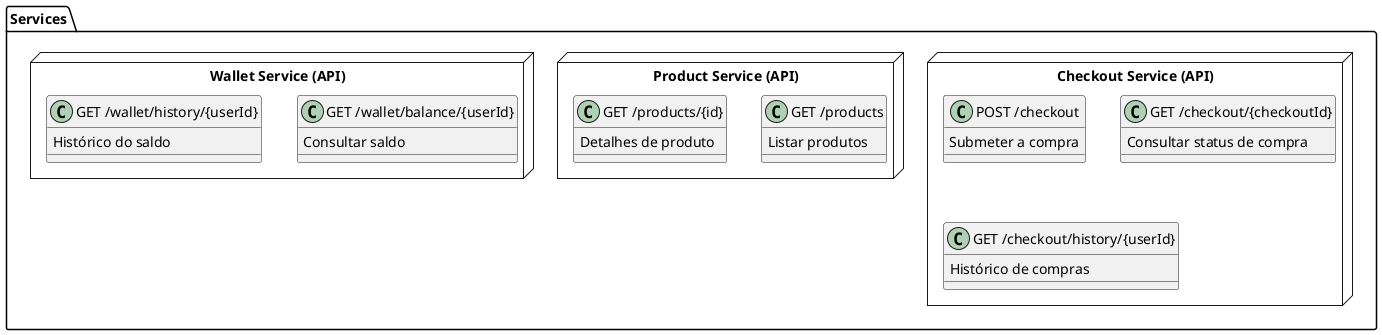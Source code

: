 @startuml

package "Services" {
    node "Checkout Service (API)" {
        "POST /checkout" : Submeter a compra
        "GET /checkout/{checkoutId}" : Consultar status de compra
        "GET /checkout/history/{userId}" : Histórico de compras
    }
    node "Product Service (API)" {
        "GET /products" : Listar produtos
        "GET /products/{id}" : Detalhes de produto
    }
    node "Wallet Service (API)" {
        "GET /wallet/balance/{userId}" : Consultar saldo
        "GET /wallet/history/{userId}" : Histórico do saldo
    }
}

@enduml
